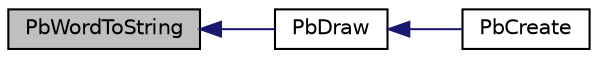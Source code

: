 digraph "PbWordToString"
{
  edge [fontname="Helvetica",fontsize="10",labelfontname="Helvetica",labelfontsize="10"];
  node [fontname="Helvetica",fontsize="10",shape=record];
  rankdir="LR";
  Node1 [label="PbWordToString",height=0.2,width=0.4,color="black", fillcolor="grey75", style="filled", fontcolor="black"];
  Node1 -> Node2 [dir="back",color="midnightblue",fontsize="10",style="solid",fontname="Helvetica"];
  Node2 [label="PbDraw",height=0.2,width=0.4,color="black", fillcolor="white", style="filled",URL="$_progress_bar_8h.html#a5afb6fade21d0a76246e6e38a656b5a8"];
  Node2 -> Node3 [dir="back",color="midnightblue",fontsize="10",style="solid",fontname="Helvetica"];
  Node3 [label="PbCreate",height=0.2,width=0.4,color="black", fillcolor="white", style="filled",URL="$_progress_bar_8h.html#a8946d265b423560fb9120376bf0c1afd"];
}
